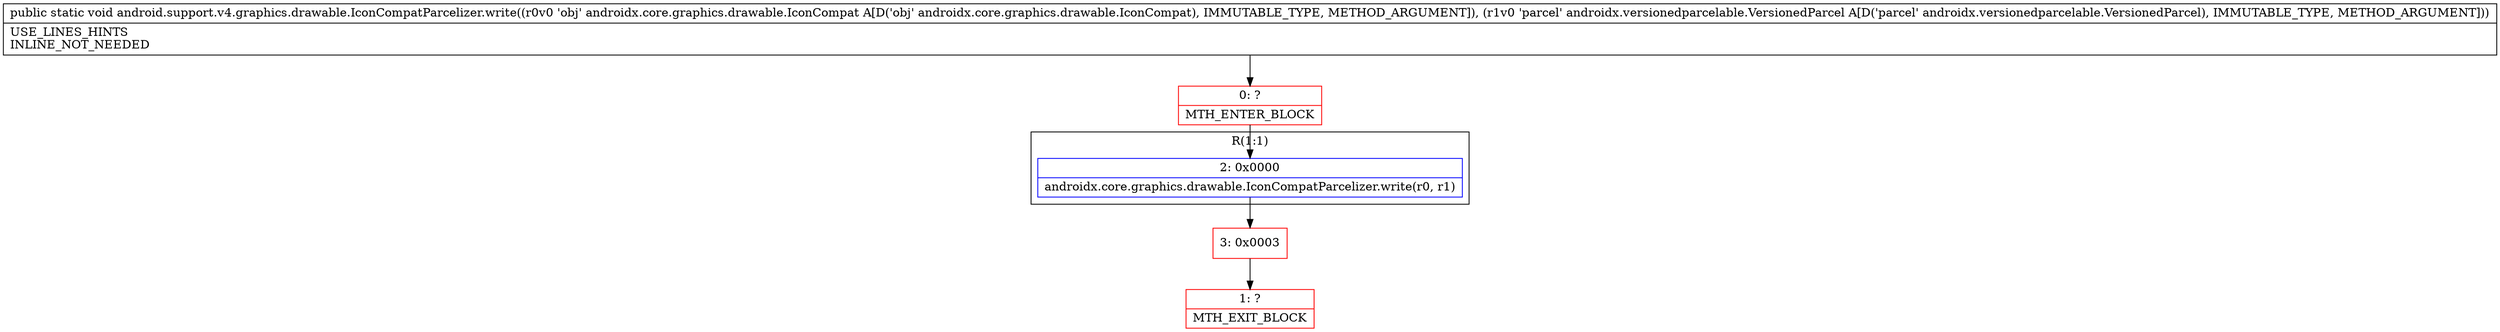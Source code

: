digraph "CFG forandroid.support.v4.graphics.drawable.IconCompatParcelizer.write(Landroidx\/core\/graphics\/drawable\/IconCompat;Landroidx\/versionedparcelable\/VersionedParcel;)V" {
subgraph cluster_Region_623534752 {
label = "R(1:1)";
node [shape=record,color=blue];
Node_2 [shape=record,label="{2\:\ 0x0000|androidx.core.graphics.drawable.IconCompatParcelizer.write(r0, r1)\l}"];
}
Node_0 [shape=record,color=red,label="{0\:\ ?|MTH_ENTER_BLOCK\l}"];
Node_3 [shape=record,color=red,label="{3\:\ 0x0003}"];
Node_1 [shape=record,color=red,label="{1\:\ ?|MTH_EXIT_BLOCK\l}"];
MethodNode[shape=record,label="{public static void android.support.v4.graphics.drawable.IconCompatParcelizer.write((r0v0 'obj' androidx.core.graphics.drawable.IconCompat A[D('obj' androidx.core.graphics.drawable.IconCompat), IMMUTABLE_TYPE, METHOD_ARGUMENT]), (r1v0 'parcel' androidx.versionedparcelable.VersionedParcel A[D('parcel' androidx.versionedparcelable.VersionedParcel), IMMUTABLE_TYPE, METHOD_ARGUMENT]))  | USE_LINES_HINTS\lINLINE_NOT_NEEDED\l}"];
MethodNode -> Node_0;Node_2 -> Node_3;
Node_0 -> Node_2;
Node_3 -> Node_1;
}

